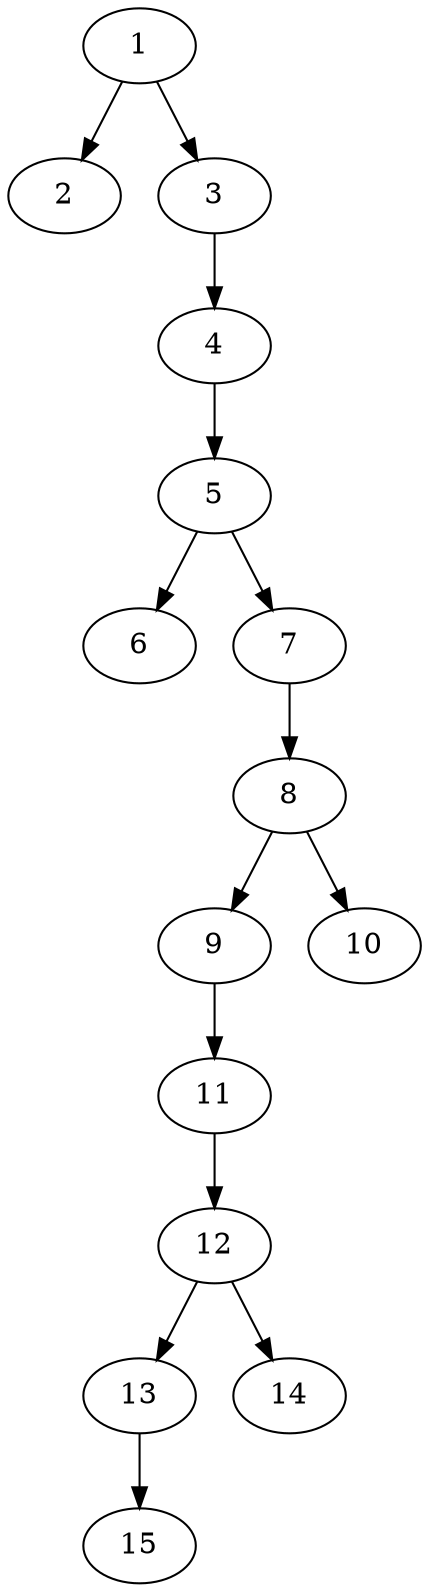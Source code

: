 // DAG (tier=1-easy, mode=compute, n=15, ccr=0.279, fat=0.393, density=0.253, regular=0.703, jump=0.030, mindata=262144, maxdata=2097152)
// DAG automatically generated by daggen at Sun Aug 24 16:33:32 2025
// /home/ermia/Project/Environments/daggen/bin/daggen --dot --ccr 0.279 --fat 0.393 --regular 0.703 --density 0.253 --jump 0.030 --mindata 262144 --maxdata 2097152 -n 15 
digraph G {
  1 [size="389503840514672", alpha="0.09", expect_size="194751920257336"]
  1 -> 2 [size ="24788009484288"]
  1 -> 3 [size ="24788009484288"]
  2 [size="179879131539149", alpha="0.14", expect_size="89939565769574"]
  3 [size="19756574683693056", alpha="0.05", expect_size="9878287341846528"]
  3 -> 4 [size ="584652423168"]
  4 [size="1099718335962021888", alpha="0.08", expect_size="549859167981010944"]
  4 -> 5 [size ="8523362598912"]
  5 [size="108656977462165504", alpha="0.09", expect_size="54328488731082752"]
  5 -> 6 [size ="1821636558848"]
  5 -> 7 [size ="1821636558848"]
  6 [size="38638397905554616", alpha="0.19", expect_size="19319198952777308"]
  7 [size="1738969150009284", alpha="0.07", expect_size="869484575004642"]
  7 -> 8 [size ="30666603364352"]
  8 [size="68719476736000000", alpha="0.18", expect_size="34359738368000000"]
  8 -> 9 [size ="1342177280000"]
  8 -> 10 [size ="1342177280000"]
  9 [size="1667345294020313088", alpha="0.18", expect_size="833672647010156544"]
  9 -> 11 [size ="11248821338112"]
  10 [size="177146675047700", alpha="0.08", expect_size="88573337523850"]
  11 [size="4710271148330319872", alpha="0.04", expect_size="2355135574165159936"]
  11 -> 12 [size ="22479531671552"]
  12 [size="162973702678566", alpha="0.07", expect_size="81486851339283"]
  12 -> 13 [size ="3709652172800"]
  12 -> 14 [size ="3709652172800"]
  13 [size="27946868586800", alpha="0.16", expect_size="13973434293400"]
  13 -> 15 [size ="3308332777472"]
  14 [size="801196843265793", alpha="0.18", expect_size="400598421632896"]
  15 [size="64227993338362", alpha="0.05", expect_size="32113996669181"]
}